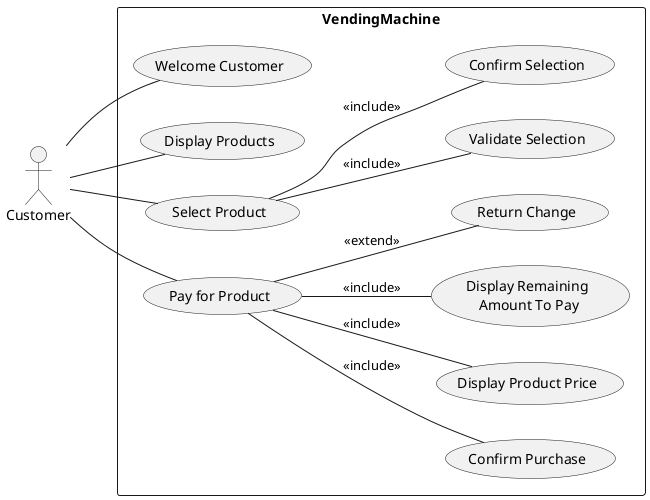 @startuml

left to right direction

actor "Customer" as customer

rectangle VendingMachine {
    usecase "Welcome Customer" as welcome
    usecase "Display Products" as display_products
    usecase "Select Product" as select_product
    usecase "Pay for Product" as pay_for_product
    usecase "Confirm Purchase" as confirm_purchase
    usecase "Validate Selection" as validate_selection
    usecase "Confirm Selection" as confirm_selection
    usecase "Display Product Price" as display_product_price
    usecase "Display Remaining\n Amount To Pay" as display_remaining_amount_to_pay
    usecase "Return Change" as return_change
}

customer -- welcome
customer -- display_products
customer -- select_product
customer -- pay_for_product

select_product -- validate_selection : <<include>>
select_product -- confirm_selection : <<include>>

pay_for_product -- display_product_price : <<include>>
pay_for_product -- display_remaining_amount_to_pay : <<include>>
pay_for_product -- return_change : <<extend>>
pay_for_product -- confirm_purchase : <<include>>


@enduml